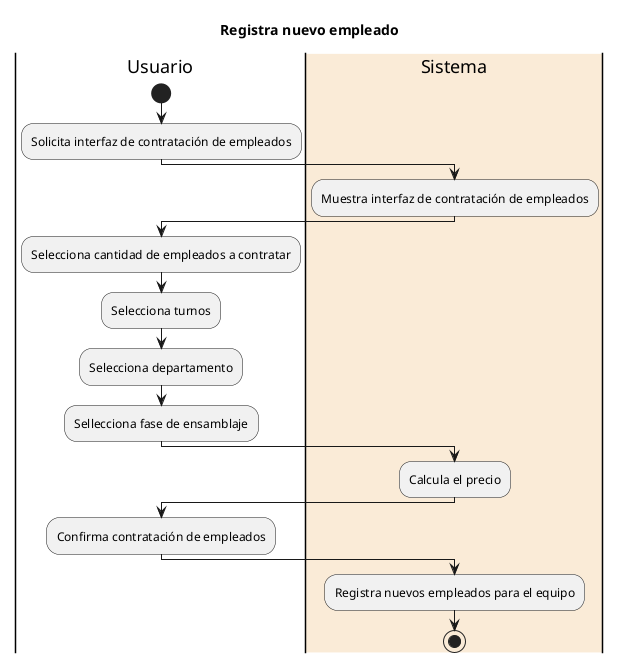 @startuml Registra nuevo empleado
title Registra nuevo empleado

|Usuario|
start
:Solicita interfaz de contratación de empleados;

|#AntiqueWhite|Sistema|
:Muestra interfaz de contratación de empleados;

|Usuario|
:Selecciona cantidad de empleados a contratar;
:Selecciona turnos;
:Selecciona departamento;
:Sellecciona fase de ensamblaje;

|Sistema|
:Calcula el precio;

|Usuario|
:Confirma contratación de empleados;

|Sistema|
:Registra nuevos empleados para el equipo;

stop

@enduml